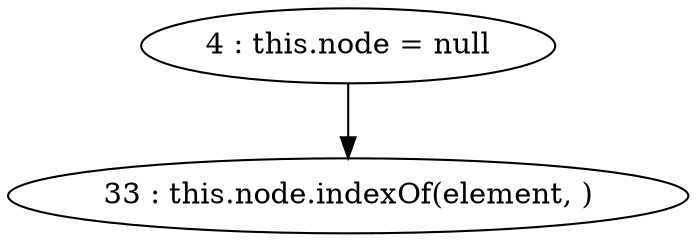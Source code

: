 digraph G {
"4 : this.node = null"
"4 : this.node = null" -> "33 : this.node.indexOf(element, )"
"33 : this.node.indexOf(element, )"
}